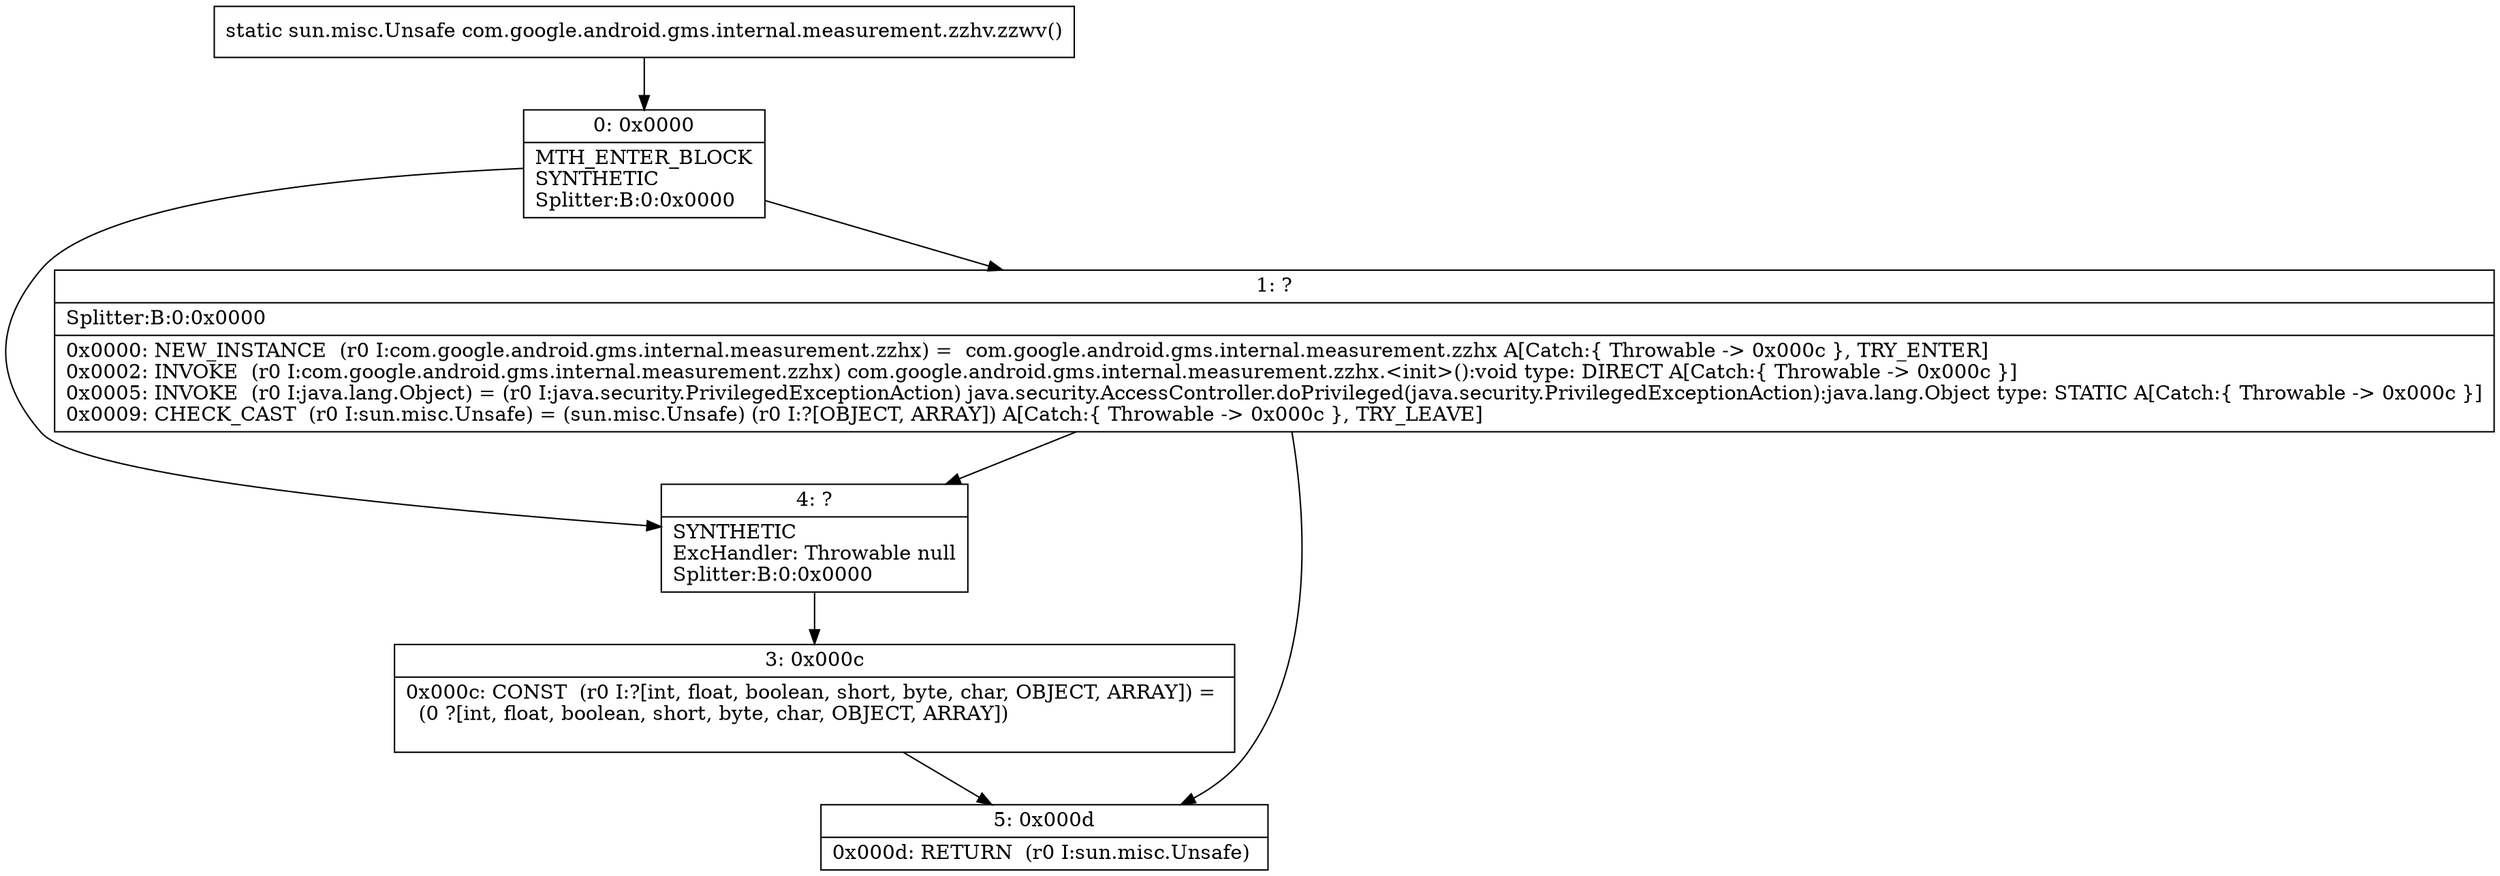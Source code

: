 digraph "CFG forcom.google.android.gms.internal.measurement.zzhv.zzwv()Lsun\/misc\/Unsafe;" {
Node_0 [shape=record,label="{0\:\ 0x0000|MTH_ENTER_BLOCK\lSYNTHETIC\lSplitter:B:0:0x0000\l}"];
Node_1 [shape=record,label="{1\:\ ?|Splitter:B:0:0x0000\l|0x0000: NEW_INSTANCE  (r0 I:com.google.android.gms.internal.measurement.zzhx) =  com.google.android.gms.internal.measurement.zzhx A[Catch:\{ Throwable \-\> 0x000c \}, TRY_ENTER]\l0x0002: INVOKE  (r0 I:com.google.android.gms.internal.measurement.zzhx) com.google.android.gms.internal.measurement.zzhx.\<init\>():void type: DIRECT A[Catch:\{ Throwable \-\> 0x000c \}]\l0x0005: INVOKE  (r0 I:java.lang.Object) = (r0 I:java.security.PrivilegedExceptionAction) java.security.AccessController.doPrivileged(java.security.PrivilegedExceptionAction):java.lang.Object type: STATIC A[Catch:\{ Throwable \-\> 0x000c \}]\l0x0009: CHECK_CAST  (r0 I:sun.misc.Unsafe) = (sun.misc.Unsafe) (r0 I:?[OBJECT, ARRAY]) A[Catch:\{ Throwable \-\> 0x000c \}, TRY_LEAVE]\l}"];
Node_3 [shape=record,label="{3\:\ 0x000c|0x000c: CONST  (r0 I:?[int, float, boolean, short, byte, char, OBJECT, ARRAY]) = \l  (0 ?[int, float, boolean, short, byte, char, OBJECT, ARRAY])\l \l}"];
Node_4 [shape=record,label="{4\:\ ?|SYNTHETIC\lExcHandler: Throwable null\lSplitter:B:0:0x0000\l}"];
Node_5 [shape=record,label="{5\:\ 0x000d|0x000d: RETURN  (r0 I:sun.misc.Unsafe) \l}"];
MethodNode[shape=record,label="{static sun.misc.Unsafe com.google.android.gms.internal.measurement.zzhv.zzwv() }"];
MethodNode -> Node_0;
Node_0 -> Node_1;
Node_0 -> Node_4;
Node_1 -> Node_4;
Node_1 -> Node_5;
Node_3 -> Node_5;
Node_4 -> Node_3;
}

